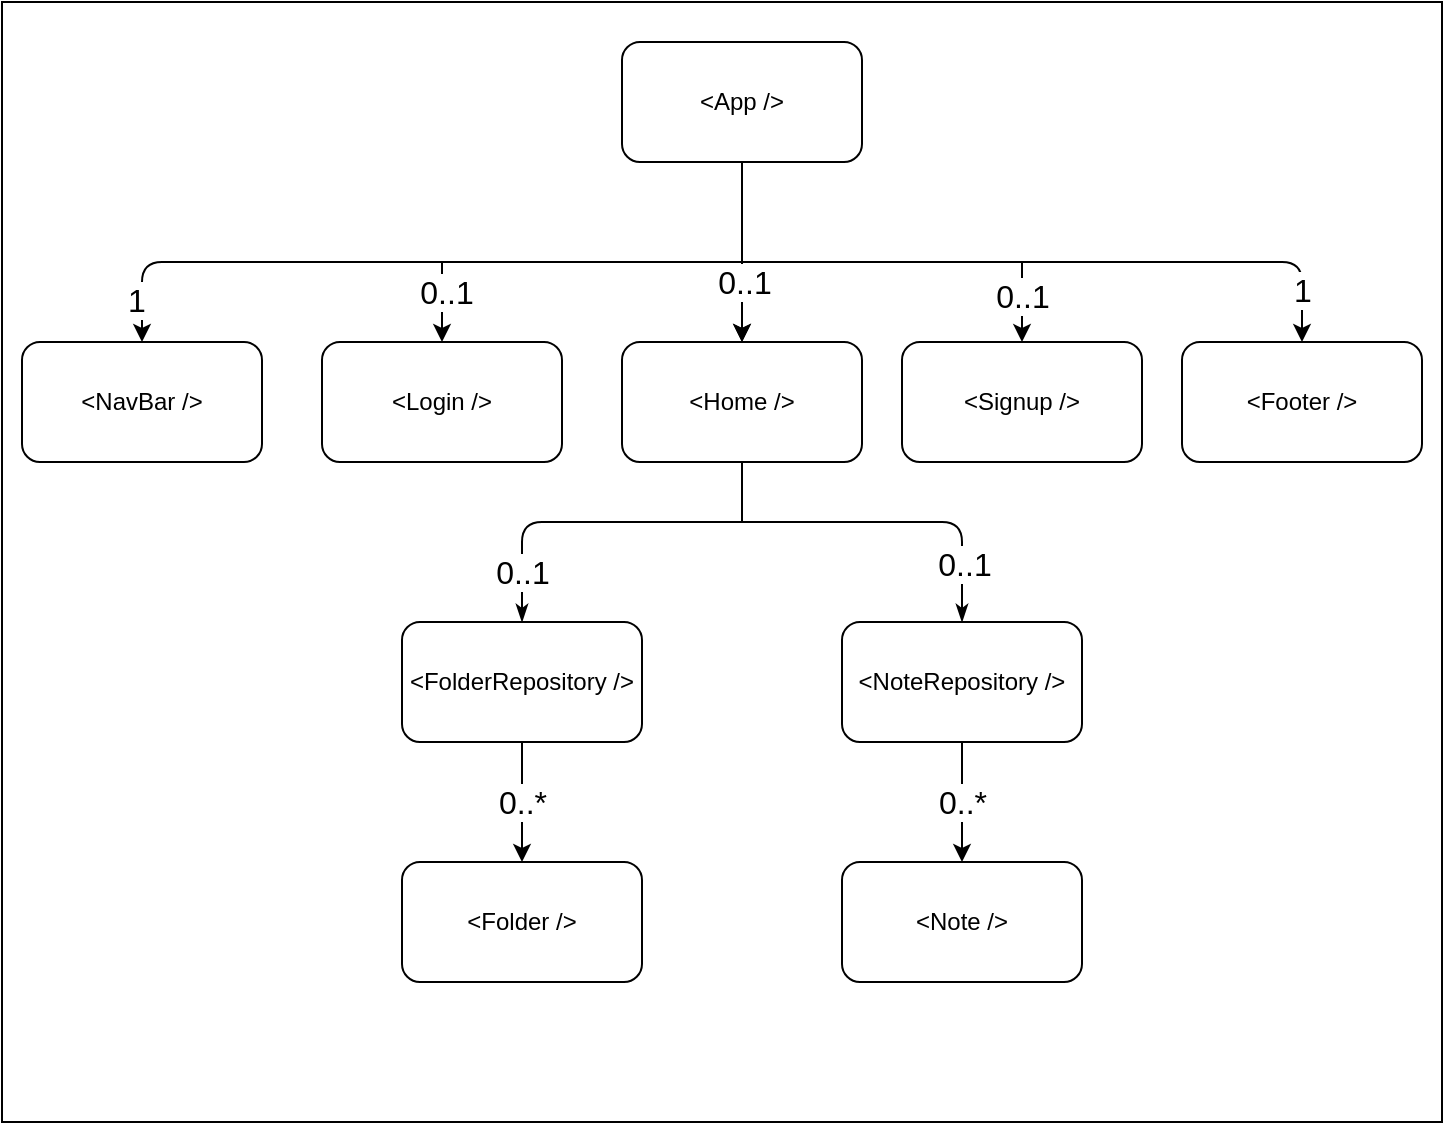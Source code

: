 <mxfile>
    <diagram id="6RxjcLyg7AAFNKb_ihSI" name="Page-1">
        <mxGraphModel dx="1132" dy="1814" grid="1" gridSize="10" guides="1" tooltips="1" connect="1" arrows="1" fold="1" page="1" pageScale="1" pageWidth="850" pageHeight="1100" math="0" shadow="0">
            <root>
                <mxCell id="0"/>
                <mxCell id="1" parent="0"/>
                <mxCell id="25" value="" style="rounded=0;whiteSpace=wrap;html=1;fontSize=16;" parent="1" vertex="1">
                    <mxGeometry x="30" y="-10" width="720" height="560" as="geometry"/>
                </mxCell>
                <mxCell id="11" style="edgeStyle=orthogonalEdgeStyle;html=1;endArrow=none;endFill=0;" parent="1" source="2" edge="1">
                    <mxGeometry relative="1" as="geometry">
                        <mxPoint x="400" y="120" as="targetPoint"/>
                    </mxGeometry>
                </mxCell>
                <mxCell id="16" value="" style="edgeStyle=none;html=1;" parent="1" source="2" target="7" edge="1">
                    <mxGeometry relative="1" as="geometry"/>
                </mxCell>
                <mxCell id="2" value="&amp;lt;App /&amp;gt;" style="rounded=1;whiteSpace=wrap;html=1;" parent="1" vertex="1">
                    <mxGeometry x="340" y="10" width="120" height="60" as="geometry"/>
                </mxCell>
                <mxCell id="10" style="edgeStyle=orthogonalEdgeStyle;html=1;entryX=0.5;entryY=0;entryDx=0;entryDy=0;exitX=0.5;exitY=0;exitDx=0;exitDy=0;startArrow=classic;startFill=1;" parent="1" source="3" target="4" edge="1">
                    <mxGeometry relative="1" as="geometry">
                        <Array as="points">
                            <mxPoint x="100" y="120"/>
                            <mxPoint x="680" y="120"/>
                        </Array>
                    </mxGeometry>
                </mxCell>
                <mxCell id="26" value="1" style="edgeLabel;html=1;align=center;verticalAlign=middle;resizable=0;points=[];fontSize=16;" parent="10" vertex="1" connectable="0">
                    <mxGeometry x="-0.936" y="3" relative="1" as="geometry">
                        <mxPoint as="offset"/>
                    </mxGeometry>
                </mxCell>
                <mxCell id="30" value="1" style="edgeLabel;html=1;align=center;verticalAlign=middle;resizable=0;points=[];fontSize=16;" parent="10" vertex="1" connectable="0">
                    <mxGeometry x="0.921" relative="1" as="geometry">
                        <mxPoint as="offset"/>
                    </mxGeometry>
                </mxCell>
                <mxCell id="3" value="&amp;lt;NavBar /&amp;gt;" style="rounded=1;whiteSpace=wrap;html=1;" parent="1" vertex="1">
                    <mxGeometry x="40" y="160" width="120" height="60" as="geometry"/>
                </mxCell>
                <mxCell id="4" value="&amp;lt;Footer /&amp;gt;" style="rounded=1;whiteSpace=wrap;html=1;" parent="1" vertex="1">
                    <mxGeometry x="620" y="160" width="120" height="60" as="geometry"/>
                </mxCell>
                <mxCell id="12" style="edgeStyle=orthogonalEdgeStyle;html=1;startArrow=classic;startFill=1;endArrow=none;endFill=0;" parent="1" source="6" edge="1">
                    <mxGeometry relative="1" as="geometry">
                        <mxPoint x="250" y="120" as="targetPoint"/>
                    </mxGeometry>
                </mxCell>
                <mxCell id="27" value="0..1" style="edgeLabel;html=1;align=center;verticalAlign=middle;resizable=0;points=[];fontSize=16;" parent="12" vertex="1" connectable="0">
                    <mxGeometry x="0.25" y="-1" relative="1" as="geometry">
                        <mxPoint as="offset"/>
                    </mxGeometry>
                </mxCell>
                <mxCell id="6" value="&amp;lt;Login /&amp;gt;" style="rounded=1;whiteSpace=wrap;html=1;" parent="1" vertex="1">
                    <mxGeometry x="190" y="160" width="120" height="60" as="geometry"/>
                </mxCell>
                <mxCell id="13" style="edgeStyle=orthogonalEdgeStyle;html=1;startArrow=classic;startFill=1;endArrow=none;endFill=0;" parent="1" source="7" edge="1">
                    <mxGeometry relative="1" as="geometry">
                        <mxPoint x="400" y="120" as="targetPoint"/>
                    </mxGeometry>
                </mxCell>
                <mxCell id="28" value="0..1" style="edgeLabel;html=1;align=center;verticalAlign=middle;resizable=0;points=[];fontSize=16;" parent="13" vertex="1" connectable="0">
                    <mxGeometry x="0.35" relative="1" as="geometry">
                        <mxPoint y="-3" as="offset"/>
                    </mxGeometry>
                </mxCell>
                <mxCell id="35" style="edgeStyle=orthogonalEdgeStyle;html=1;fontSize=16;endArrow=none;endFill=0;" parent="1" source="7" edge="1">
                    <mxGeometry relative="1" as="geometry">
                        <mxPoint x="400" y="250" as="targetPoint"/>
                    </mxGeometry>
                </mxCell>
                <mxCell id="7" value="&amp;lt;Home /&amp;gt;" style="rounded=1;whiteSpace=wrap;html=1;" parent="1" vertex="1">
                    <mxGeometry x="340" y="160" width="120" height="60" as="geometry"/>
                </mxCell>
                <mxCell id="14" style="edgeStyle=orthogonalEdgeStyle;html=1;startArrow=classic;startFill=1;endArrow=none;endFill=0;" parent="1" source="8" edge="1">
                    <mxGeometry relative="1" as="geometry">
                        <mxPoint x="540" y="120" as="targetPoint"/>
                    </mxGeometry>
                </mxCell>
                <mxCell id="29" value="0..1" style="edgeLabel;html=1;align=center;verticalAlign=middle;resizable=0;points=[];fontSize=16;" parent="14" vertex="1" connectable="0">
                    <mxGeometry x="0.15" y="1" relative="1" as="geometry">
                        <mxPoint as="offset"/>
                    </mxGeometry>
                </mxCell>
                <mxCell id="8" value="&amp;lt;Signup /&amp;gt;" style="rounded=1;whiteSpace=wrap;html=1;" parent="1" vertex="1">
                    <mxGeometry x="480" y="160" width="120" height="60" as="geometry"/>
                </mxCell>
                <mxCell id="32" value="0..*" style="edgeStyle=none;html=1;fontSize=16;" parent="1" source="9" target="15" edge="1">
                    <mxGeometry relative="1" as="geometry"/>
                </mxCell>
                <mxCell id="34" style="html=1;entryX=0.5;entryY=0;entryDx=0;entryDy=0;fontSize=16;endArrow=classicThin;endFill=1;startArrow=classicThin;startFill=1;edgeStyle=orthogonalEdgeStyle;exitX=0.5;exitY=0;exitDx=0;exitDy=0;" parent="1" source="9" target="21" edge="1">
                    <mxGeometry relative="1" as="geometry">
                        <mxPoint x="290" y="260" as="sourcePoint"/>
                        <Array as="points">
                            <mxPoint x="290" y="250"/>
                            <mxPoint x="510" y="250"/>
                        </Array>
                    </mxGeometry>
                </mxCell>
                <mxCell id="36" value="0..1" style="edgeLabel;html=1;align=center;verticalAlign=middle;resizable=0;points=[];fontSize=16;" parent="34" vertex="1" connectable="0">
                    <mxGeometry x="-0.84" relative="1" as="geometry">
                        <mxPoint as="offset"/>
                    </mxGeometry>
                </mxCell>
                <mxCell id="37" value="0..1" style="edgeLabel;html=1;align=center;verticalAlign=middle;resizable=0;points=[];fontSize=16;" parent="34" vertex="1" connectable="0">
                    <mxGeometry x="0.82" y="1" relative="1" as="geometry">
                        <mxPoint as="offset"/>
                    </mxGeometry>
                </mxCell>
                <mxCell id="9" value="&amp;lt;FolderRepository /&amp;gt;" style="rounded=1;whiteSpace=wrap;html=1;" parent="1" vertex="1">
                    <mxGeometry x="230" y="300" width="120" height="60" as="geometry"/>
                </mxCell>
                <mxCell id="15" value="&amp;lt;Folder /&amp;gt;" style="rounded=1;whiteSpace=wrap;html=1;" parent="1" vertex="1">
                    <mxGeometry x="230" y="420" width="120" height="60" as="geometry"/>
                </mxCell>
                <mxCell id="24" value="0..*" style="edgeStyle=none;html=1;entryX=0.5;entryY=0;entryDx=0;entryDy=0;fontSize=16;" parent="1" source="21" target="23" edge="1">
                    <mxGeometry relative="1" as="geometry"/>
                </mxCell>
                <mxCell id="21" value="&amp;lt;NoteRepository /&amp;gt;" style="rounded=1;whiteSpace=wrap;html=1;" parent="1" vertex="1">
                    <mxGeometry x="450" y="300" width="120" height="60" as="geometry"/>
                </mxCell>
                <mxCell id="23" value="&amp;lt;Note /&amp;gt;" style="rounded=1;whiteSpace=wrap;html=1;" parent="1" vertex="1">
                    <mxGeometry x="450" y="420" width="120" height="60" as="geometry"/>
                </mxCell>
            </root>
        </mxGraphModel>
    </diagram>
</mxfile>
